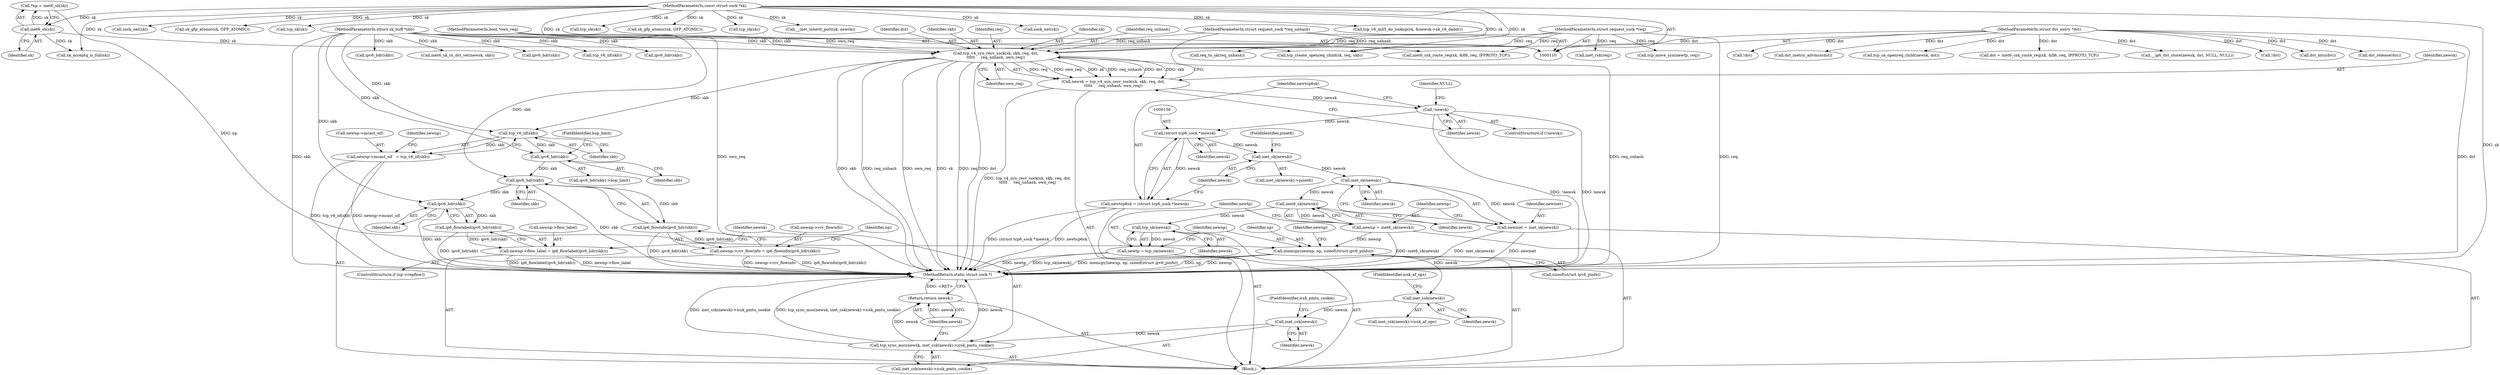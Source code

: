digraph "0_linux_45f6fad84cc305103b28d73482b344d7f5b76f39_17@API" {
"1000141" [label="(Call,tcp_v4_syn_recv_sock(sk, skb, req, dst,\n\t\t\t\t\t     req_unhash, own_req))"];
"1000123" [label="(Call,inet6_sk(sk))"];
"1000111" [label="(MethodParameterIn,const struct sock *sk)"];
"1000112" [label="(MethodParameterIn,struct sk_buff *skb)"];
"1000113" [label="(MethodParameterIn,struct request_sock *req)"];
"1000114" [label="(MethodParameterIn,struct dst_entry *dst)"];
"1000115" [label="(MethodParameterIn,struct request_sock *req_unhash)"];
"1000116" [label="(MethodParameterIn,bool *own_req)"];
"1000139" [label="(Call,newsk = tcp_v4_syn_recv_sock(sk, skb, req, dst,\n\t\t\t\t\t     req_unhash, own_req))"];
"1000149" [label="(Call,!newsk)"];
"1000155" [label="(Call,(struct tcp6_sock *)newsk)"];
"1000153" [label="(Call,newtcp6sk = (struct tcp6_sock *)newsk)"];
"1000160" [label="(Call,inet_sk(newsk))"];
"1000169" [label="(Call,inet_sk(newsk))"];
"1000167" [label="(Call,newinet = inet_sk(newsk))"];
"1000173" [label="(Call,inet6_sk(newsk))"];
"1000171" [label="(Call,newnp = inet6_sk(newsk))"];
"1000179" [label="(Call,memcpy(newnp, np, sizeof(struct ipv6_pinfo)))"];
"1000177" [label="(Call,tcp_sk(newsk))"];
"1000175" [label="(Call,newtp = tcp_sk(newsk))"];
"1000193" [label="(Call,inet_csk(newsk))"];
"1000264" [label="(Call,inet_csk(newsk))"];
"1000261" [label="(Call,tcp_sync_mss(newsk, inet_csk(newsk)->icsk_pmtu_cookie))"];
"1000267" [label="(Return,return newsk;)"];
"1000233" [label="(Call,tcp_v6_iif(skb))"];
"1000229" [label="(Call,newnp->mcast_oif   = tcp_v6_iif(skb))"];
"1000240" [label="(Call,ipv6_hdr(skb))"];
"1000248" [label="(Call,ipv6_hdr(skb))"];
"1000247" [label="(Call,ip6_flowinfo(ipv6_hdr(skb)))"];
"1000243" [label="(Call,newnp->rcv_flowinfo = ip6_flowinfo(ipv6_hdr(skb)))"];
"1000259" [label="(Call,ipv6_hdr(skb))"];
"1000258" [label="(Call,ip6_flowlabel(ipv6_hdr(skb)))"];
"1000254" [label="(Call,newnp->flow_label = ip6_flowlabel(ipv6_hdr(skb)))"];
"1000193" [label="(Call,inet_csk(newsk))"];
"1000160" [label="(Call,inet_sk(newsk))"];
"1000173" [label="(Call,inet6_sk(newsk))"];
"1000430" [label="(Call,ipv6_hdr(skb))"];
"1000139" [label="(Call,newsk = tcp_v4_syn_recv_sock(sk, skb, req, dst,\n\t\t\t\t\t     req_unhash, own_req))"];
"1000295" [label="(Call,tcp_create_openreq_child(sk, req, skb))"];
"1000195" [label="(FieldIdentifier,icsk_af_ops)"];
"1000493" [label="(Call,dst_metric_advmss(dst))"];
"1000174" [label="(Identifier,newsk)"];
"1000242" [label="(FieldIdentifier,hop_limit)"];
"1000149" [label="(Call,!newsk)"];
"1000541" [label="(Call,tcp_v6_md5_do_lookup(sk, &newsk->sk_v6_daddr))"];
"1000258" [label="(Call,ip6_flowlabel(ipv6_hdr(skb)))"];
"1000482" [label="(Call,tcp_ca_openreq_child(newsk, dst))"];
"1000169" [label="(Call,inet_sk(newsk))"];
"1000267" [label="(Return,return newsk;)"];
"1000186" [label="(Identifier,newnp)"];
"1000266" [label="(FieldIdentifier,icsk_pmtu_cookie)"];
"1000159" [label="(Call,inet_sk(newsk)->pinet6)"];
"1000640" [label="(Call,sock_net(sk))"];
"1000565" [label="(Call,sk_gfp_atomic(sk, GFP_ATOMIC))"];
"1000194" [label="(Identifier,newsk)"];
"1000519" [label="(Call,tcp_sk(sk))"];
"1000116" [label="(MethodParameterIn,bool *own_req)"];
"1000152" [label="(Identifier,NULL)"];
"1000154" [label="(Identifier,newtcp6sk)"];
"1000268" [label="(Identifier,newsk)"];
"1000264" [label="(Call,inet_csk(newsk))"];
"1000111" [label="(MethodParameterIn,const struct sock *sk)"];
"1000262" [label="(Identifier,newsk)"];
"1000148" [label="(ControlStructure,if (!newsk))"];
"1000283" [label="(Call,inet6_csk_route_req(sk, &fl6, req, IPPROTO_TCP))"];
"1000591" [label="(Call,tcp_move_syn(newtp, req))"];
"1000145" [label="(Identifier,dst)"];
"1000140" [label="(Identifier,newsk)"];
"1000178" [label="(Identifier,newsk)"];
"1000250" [label="(ControlStructure,if (np->repflow))"];
"1000161" [label="(Identifier,newsk)"];
"1000249" [label="(Identifier,skb)"];
"1000141" [label="(Call,tcp_v4_syn_recv_sock(sk, skb, req, dst,\n\t\t\t\t\t     req_unhash, own_req))"];
"1000239" [label="(Call,ipv6_hdr(skb)->hop_limit)"];
"1000313" [label="(Call,inet6_sk_rx_dst_set(newsk, skb))"];
"1000281" [label="(Call,dst = inet6_csk_route_req(sk, &fl6, req, IPPROTO_TCP))"];
"1000230" [label="(Call,newnp->mcast_oif)"];
"1000192" [label="(Call,inet_csk(newsk)->icsk_af_ops)"];
"1000124" [label="(Identifier,sk)"];
"1000229" [label="(Call,newnp->mcast_oif   = tcp_v6_iif(skb))"];
"1000177" [label="(Call,tcp_sk(newsk))"];
"1000255" [label="(Call,newnp->flow_label)"];
"1000260" [label="(Identifier,skb)"];
"1000244" [label="(Call,newnp->rcv_flowinfo)"];
"1000123" [label="(Call,inet6_sk(sk))"];
"1000241" [label="(Identifier,skb)"];
"1000233" [label="(Call,tcp_v6_iif(skb))"];
"1000153" [label="(Call,newtcp6sk = (struct tcp6_sock *)newsk)"];
"1000274" [label="(Call,sk_acceptq_is_full(sk))"];
"1000162" [label="(FieldIdentifier,pinet6)"];
"1000265" [label="(Identifier,newsk)"];
"1000645" [label="(MethodReturn,static struct sock *)"];
"1000150" [label="(Identifier,newsk)"];
"1000143" [label="(Identifier,skb)"];
"1000308" [label="(Call,__ip6_dst_store(newsk, dst, NULL, NULL))"];
"1000290" [label="(Call,!dst)"];
"1000172" [label="(Identifier,newnp)"];
"1000144" [label="(Identifier,req)"];
"1000182" [label="(Call,sizeof(struct ipv6_pinfo))"];
"1000121" [label="(Call,*np = inet6_sk(sk))"];
"1000114" [label="(MethodParameterIn,struct dst_entry *dst)"];
"1000167" [label="(Call,newinet = inet_sk(newsk))"];
"1000247" [label="(Call,ip6_flowinfo(ipv6_hdr(skb)))"];
"1000138" [label="(Block,)"];
"1000179" [label="(Call,memcpy(newnp, np, sizeof(struct ipv6_pinfo)))"];
"1000234" [label="(Identifier,skb)"];
"1000248" [label="(Call,ipv6_hdr(skb))"];
"1000487" [label="(Call,dst_mtu(dst))"];
"1000180" [label="(Identifier,newnp)"];
"1000263" [label="(Call,inet_csk(newsk)->icsk_pmtu_cookie)"];
"1000113" [label="(MethodParameterIn,struct request_sock *req)"];
"1000240" [label="(Call,ipv6_hdr(skb))"];
"1000422" [label="(Call,ipv6_hdr(skb))"];
"1000170" [label="(Identifier,newsk)"];
"1000168" [label="(Identifier,newinet)"];
"1000415" [label="(Call,tcp_v6_iif(skb))"];
"1000636" [label="(Call,dst_release(dst))"];
"1000271" [label="(Call,inet_rsk(req))"];
"1000499" [label="(Call,tcp_sk(sk))"];
"1000585" [label="(Call,req_to_sk(req_unhash))"];
"1000254" [label="(Call,newnp->flow_label = ip6_flowlabel(ipv6_hdr(skb)))"];
"1000607" [label="(Call,sk_gfp_atomic(sk, GFP_ATOMIC))"];
"1000157" [label="(Identifier,newsk)"];
"1000278" [label="(Call,!dst)"];
"1000142" [label="(Identifier,sk)"];
"1000506" [label="(Call,tcp_sk(sk))"];
"1000176" [label="(Identifier,newtp)"];
"1000261" [label="(Call,tcp_sync_mss(newsk, inet_csk(newsk)->icsk_pmtu_cookie))"];
"1000570" [label="(Call,__inet_inherit_port(sk, newsk))"];
"1000632" [label="(Call,sock_net(sk))"];
"1000252" [label="(Identifier,np)"];
"1000237" [label="(Identifier,newnp)"];
"1000146" [label="(Identifier,req_unhash)"];
"1000259" [label="(Call,ipv6_hdr(skb))"];
"1000115" [label="(MethodParameterIn,struct request_sock *req_unhash)"];
"1000171" [label="(Call,newnp = inet6_sk(newsk))"];
"1000181" [label="(Identifier,np)"];
"1000147" [label="(Identifier,own_req)"];
"1000441" [label="(Call,ipv6_hdr(skb))"];
"1000155" [label="(Call,(struct tcp6_sock *)newsk)"];
"1000112" [label="(MethodParameterIn,struct sk_buff *skb)"];
"1000243" [label="(Call,newnp->rcv_flowinfo = ip6_flowinfo(ipv6_hdr(skb)))"];
"1000175" [label="(Call,newtp = tcp_sk(newsk))"];
"1000141" -> "1000139"  [label="AST: "];
"1000141" -> "1000147"  [label="CFG: "];
"1000142" -> "1000141"  [label="AST: "];
"1000143" -> "1000141"  [label="AST: "];
"1000144" -> "1000141"  [label="AST: "];
"1000145" -> "1000141"  [label="AST: "];
"1000146" -> "1000141"  [label="AST: "];
"1000147" -> "1000141"  [label="AST: "];
"1000139" -> "1000141"  [label="CFG: "];
"1000141" -> "1000645"  [label="DDG: sk"];
"1000141" -> "1000645"  [label="DDG: req"];
"1000141" -> "1000645"  [label="DDG: dst"];
"1000141" -> "1000645"  [label="DDG: skb"];
"1000141" -> "1000645"  [label="DDG: req_unhash"];
"1000141" -> "1000645"  [label="DDG: own_req"];
"1000141" -> "1000139"  [label="DDG: req"];
"1000141" -> "1000139"  [label="DDG: own_req"];
"1000141" -> "1000139"  [label="DDG: sk"];
"1000141" -> "1000139"  [label="DDG: req_unhash"];
"1000141" -> "1000139"  [label="DDG: dst"];
"1000141" -> "1000139"  [label="DDG: skb"];
"1000123" -> "1000141"  [label="DDG: sk"];
"1000111" -> "1000141"  [label="DDG: sk"];
"1000112" -> "1000141"  [label="DDG: skb"];
"1000113" -> "1000141"  [label="DDG: req"];
"1000114" -> "1000141"  [label="DDG: dst"];
"1000115" -> "1000141"  [label="DDG: req_unhash"];
"1000116" -> "1000141"  [label="DDG: own_req"];
"1000141" -> "1000233"  [label="DDG: skb"];
"1000123" -> "1000121"  [label="AST: "];
"1000123" -> "1000124"  [label="CFG: "];
"1000124" -> "1000123"  [label="AST: "];
"1000121" -> "1000123"  [label="CFG: "];
"1000123" -> "1000121"  [label="DDG: sk"];
"1000111" -> "1000123"  [label="DDG: sk"];
"1000123" -> "1000274"  [label="DDG: sk"];
"1000111" -> "1000110"  [label="AST: "];
"1000111" -> "1000645"  [label="DDG: sk"];
"1000111" -> "1000274"  [label="DDG: sk"];
"1000111" -> "1000283"  [label="DDG: sk"];
"1000111" -> "1000295"  [label="DDG: sk"];
"1000111" -> "1000499"  [label="DDG: sk"];
"1000111" -> "1000506"  [label="DDG: sk"];
"1000111" -> "1000519"  [label="DDG: sk"];
"1000111" -> "1000541"  [label="DDG: sk"];
"1000111" -> "1000565"  [label="DDG: sk"];
"1000111" -> "1000570"  [label="DDG: sk"];
"1000111" -> "1000607"  [label="DDG: sk"];
"1000111" -> "1000632"  [label="DDG: sk"];
"1000111" -> "1000640"  [label="DDG: sk"];
"1000112" -> "1000110"  [label="AST: "];
"1000112" -> "1000645"  [label="DDG: skb"];
"1000112" -> "1000233"  [label="DDG: skb"];
"1000112" -> "1000240"  [label="DDG: skb"];
"1000112" -> "1000248"  [label="DDG: skb"];
"1000112" -> "1000259"  [label="DDG: skb"];
"1000112" -> "1000295"  [label="DDG: skb"];
"1000112" -> "1000313"  [label="DDG: skb"];
"1000112" -> "1000415"  [label="DDG: skb"];
"1000112" -> "1000422"  [label="DDG: skb"];
"1000112" -> "1000430"  [label="DDG: skb"];
"1000112" -> "1000441"  [label="DDG: skb"];
"1000113" -> "1000110"  [label="AST: "];
"1000113" -> "1000645"  [label="DDG: req"];
"1000113" -> "1000271"  [label="DDG: req"];
"1000113" -> "1000283"  [label="DDG: req"];
"1000113" -> "1000295"  [label="DDG: req"];
"1000113" -> "1000591"  [label="DDG: req"];
"1000114" -> "1000110"  [label="AST: "];
"1000114" -> "1000645"  [label="DDG: dst"];
"1000114" -> "1000278"  [label="DDG: dst"];
"1000114" -> "1000281"  [label="DDG: dst"];
"1000114" -> "1000290"  [label="DDG: dst"];
"1000114" -> "1000308"  [label="DDG: dst"];
"1000114" -> "1000482"  [label="DDG: dst"];
"1000114" -> "1000487"  [label="DDG: dst"];
"1000114" -> "1000493"  [label="DDG: dst"];
"1000114" -> "1000636"  [label="DDG: dst"];
"1000115" -> "1000110"  [label="AST: "];
"1000115" -> "1000645"  [label="DDG: req_unhash"];
"1000115" -> "1000585"  [label="DDG: req_unhash"];
"1000116" -> "1000110"  [label="AST: "];
"1000116" -> "1000645"  [label="DDG: own_req"];
"1000139" -> "1000138"  [label="AST: "];
"1000140" -> "1000139"  [label="AST: "];
"1000150" -> "1000139"  [label="CFG: "];
"1000139" -> "1000645"  [label="DDG: tcp_v4_syn_recv_sock(sk, skb, req, dst,\n\t\t\t\t\t     req_unhash, own_req)"];
"1000139" -> "1000149"  [label="DDG: newsk"];
"1000149" -> "1000148"  [label="AST: "];
"1000149" -> "1000150"  [label="CFG: "];
"1000150" -> "1000149"  [label="AST: "];
"1000152" -> "1000149"  [label="CFG: "];
"1000154" -> "1000149"  [label="CFG: "];
"1000149" -> "1000645"  [label="DDG: !newsk"];
"1000149" -> "1000645"  [label="DDG: newsk"];
"1000149" -> "1000155"  [label="DDG: newsk"];
"1000155" -> "1000153"  [label="AST: "];
"1000155" -> "1000157"  [label="CFG: "];
"1000156" -> "1000155"  [label="AST: "];
"1000157" -> "1000155"  [label="AST: "];
"1000153" -> "1000155"  [label="CFG: "];
"1000155" -> "1000153"  [label="DDG: newsk"];
"1000155" -> "1000160"  [label="DDG: newsk"];
"1000153" -> "1000138"  [label="AST: "];
"1000154" -> "1000153"  [label="AST: "];
"1000161" -> "1000153"  [label="CFG: "];
"1000153" -> "1000645"  [label="DDG: (struct tcp6_sock *)newsk"];
"1000153" -> "1000645"  [label="DDG: newtcp6sk"];
"1000160" -> "1000159"  [label="AST: "];
"1000160" -> "1000161"  [label="CFG: "];
"1000161" -> "1000160"  [label="AST: "];
"1000162" -> "1000160"  [label="CFG: "];
"1000160" -> "1000169"  [label="DDG: newsk"];
"1000169" -> "1000167"  [label="AST: "];
"1000169" -> "1000170"  [label="CFG: "];
"1000170" -> "1000169"  [label="AST: "];
"1000167" -> "1000169"  [label="CFG: "];
"1000169" -> "1000167"  [label="DDG: newsk"];
"1000169" -> "1000173"  [label="DDG: newsk"];
"1000167" -> "1000138"  [label="AST: "];
"1000168" -> "1000167"  [label="AST: "];
"1000172" -> "1000167"  [label="CFG: "];
"1000167" -> "1000645"  [label="DDG: newinet"];
"1000167" -> "1000645"  [label="DDG: inet_sk(newsk)"];
"1000173" -> "1000171"  [label="AST: "];
"1000173" -> "1000174"  [label="CFG: "];
"1000174" -> "1000173"  [label="AST: "];
"1000171" -> "1000173"  [label="CFG: "];
"1000173" -> "1000171"  [label="DDG: newsk"];
"1000173" -> "1000177"  [label="DDG: newsk"];
"1000171" -> "1000138"  [label="AST: "];
"1000172" -> "1000171"  [label="AST: "];
"1000176" -> "1000171"  [label="CFG: "];
"1000171" -> "1000645"  [label="DDG: inet6_sk(newsk)"];
"1000171" -> "1000179"  [label="DDG: newnp"];
"1000179" -> "1000138"  [label="AST: "];
"1000179" -> "1000182"  [label="CFG: "];
"1000180" -> "1000179"  [label="AST: "];
"1000181" -> "1000179"  [label="AST: "];
"1000182" -> "1000179"  [label="AST: "];
"1000186" -> "1000179"  [label="CFG: "];
"1000179" -> "1000645"  [label="DDG: memcpy(newnp, np, sizeof(struct ipv6_pinfo))"];
"1000179" -> "1000645"  [label="DDG: np"];
"1000179" -> "1000645"  [label="DDG: newnp"];
"1000121" -> "1000179"  [label="DDG: np"];
"1000177" -> "1000175"  [label="AST: "];
"1000177" -> "1000178"  [label="CFG: "];
"1000178" -> "1000177"  [label="AST: "];
"1000175" -> "1000177"  [label="CFG: "];
"1000177" -> "1000175"  [label="DDG: newsk"];
"1000177" -> "1000193"  [label="DDG: newsk"];
"1000175" -> "1000138"  [label="AST: "];
"1000176" -> "1000175"  [label="AST: "];
"1000180" -> "1000175"  [label="CFG: "];
"1000175" -> "1000645"  [label="DDG: newtp"];
"1000175" -> "1000645"  [label="DDG: tcp_sk(newsk)"];
"1000193" -> "1000192"  [label="AST: "];
"1000193" -> "1000194"  [label="CFG: "];
"1000194" -> "1000193"  [label="AST: "];
"1000195" -> "1000193"  [label="CFG: "];
"1000193" -> "1000264"  [label="DDG: newsk"];
"1000264" -> "1000263"  [label="AST: "];
"1000264" -> "1000265"  [label="CFG: "];
"1000265" -> "1000264"  [label="AST: "];
"1000266" -> "1000264"  [label="CFG: "];
"1000264" -> "1000261"  [label="DDG: newsk"];
"1000261" -> "1000138"  [label="AST: "];
"1000261" -> "1000263"  [label="CFG: "];
"1000262" -> "1000261"  [label="AST: "];
"1000263" -> "1000261"  [label="AST: "];
"1000268" -> "1000261"  [label="CFG: "];
"1000261" -> "1000645"  [label="DDG: inet_csk(newsk)->icsk_pmtu_cookie"];
"1000261" -> "1000645"  [label="DDG: newsk"];
"1000261" -> "1000645"  [label="DDG: tcp_sync_mss(newsk, inet_csk(newsk)->icsk_pmtu_cookie)"];
"1000261" -> "1000267"  [label="DDG: newsk"];
"1000267" -> "1000138"  [label="AST: "];
"1000267" -> "1000268"  [label="CFG: "];
"1000268" -> "1000267"  [label="AST: "];
"1000645" -> "1000267"  [label="CFG: "];
"1000267" -> "1000645"  [label="DDG: <RET>"];
"1000268" -> "1000267"  [label="DDG: newsk"];
"1000233" -> "1000229"  [label="AST: "];
"1000233" -> "1000234"  [label="CFG: "];
"1000234" -> "1000233"  [label="AST: "];
"1000229" -> "1000233"  [label="CFG: "];
"1000233" -> "1000229"  [label="DDG: skb"];
"1000233" -> "1000240"  [label="DDG: skb"];
"1000229" -> "1000138"  [label="AST: "];
"1000230" -> "1000229"  [label="AST: "];
"1000237" -> "1000229"  [label="CFG: "];
"1000229" -> "1000645"  [label="DDG: tcp_v6_iif(skb)"];
"1000229" -> "1000645"  [label="DDG: newnp->mcast_oif"];
"1000240" -> "1000239"  [label="AST: "];
"1000240" -> "1000241"  [label="CFG: "];
"1000241" -> "1000240"  [label="AST: "];
"1000242" -> "1000240"  [label="CFG: "];
"1000240" -> "1000248"  [label="DDG: skb"];
"1000248" -> "1000247"  [label="AST: "];
"1000248" -> "1000249"  [label="CFG: "];
"1000249" -> "1000248"  [label="AST: "];
"1000247" -> "1000248"  [label="CFG: "];
"1000248" -> "1000645"  [label="DDG: skb"];
"1000248" -> "1000247"  [label="DDG: skb"];
"1000248" -> "1000259"  [label="DDG: skb"];
"1000247" -> "1000243"  [label="AST: "];
"1000243" -> "1000247"  [label="CFG: "];
"1000247" -> "1000645"  [label="DDG: ipv6_hdr(skb)"];
"1000247" -> "1000243"  [label="DDG: ipv6_hdr(skb)"];
"1000243" -> "1000138"  [label="AST: "];
"1000244" -> "1000243"  [label="AST: "];
"1000252" -> "1000243"  [label="CFG: "];
"1000243" -> "1000645"  [label="DDG: newnp->rcv_flowinfo"];
"1000243" -> "1000645"  [label="DDG: ip6_flowinfo(ipv6_hdr(skb))"];
"1000259" -> "1000258"  [label="AST: "];
"1000259" -> "1000260"  [label="CFG: "];
"1000260" -> "1000259"  [label="AST: "];
"1000258" -> "1000259"  [label="CFG: "];
"1000259" -> "1000645"  [label="DDG: skb"];
"1000259" -> "1000258"  [label="DDG: skb"];
"1000258" -> "1000254"  [label="AST: "];
"1000254" -> "1000258"  [label="CFG: "];
"1000258" -> "1000645"  [label="DDG: ipv6_hdr(skb)"];
"1000258" -> "1000254"  [label="DDG: ipv6_hdr(skb)"];
"1000254" -> "1000250"  [label="AST: "];
"1000255" -> "1000254"  [label="AST: "];
"1000262" -> "1000254"  [label="CFG: "];
"1000254" -> "1000645"  [label="DDG: newnp->flow_label"];
"1000254" -> "1000645"  [label="DDG: ip6_flowlabel(ipv6_hdr(skb))"];
}
